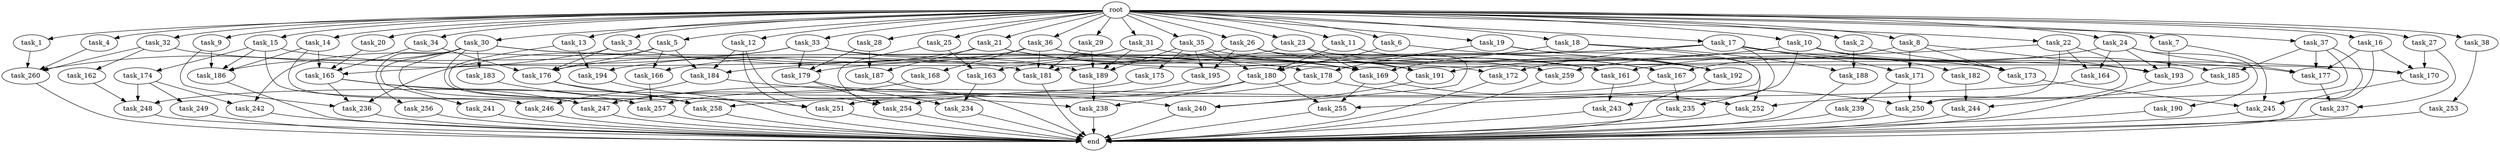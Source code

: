 digraph G {
  task_162 [size="3092376453.120000"];
  task_189 [size="8847632629.760000"];
  task_260 [size="10823317585.920000"];
  task_240 [size="6356551598.080000"];
  task_15 [size="10.240000"];
  task_7 [size="10.240000"];
  task_161 [size="3264175144.960000"];
  task_9 [size="10.240000"];
  task_163 [size="11166914969.600000"];
  task_183 [size="3092376453.120000"];
  task_4 [size="10.240000"];
  task_179 [size="13572096655.360001"];
  task_166 [size="1546188226.560000"];
  task_13 [size="10.240000"];
  task_14 [size="10.240000"];
  task_174 [size="773094113.280000"];
  task_253 [size="5497558138.880000"];
  task_3 [size="10.240000"];
  task_235 [size="5841155522.560000"];
  task_5 [size="10.240000"];
  task_192 [size="7730941132.800000"];
  task_169 [size="16664473108.480000"];
  task_20 [size="10.240000"];
  task_26 [size="10.240000"];
  task_28 [size="10.240000"];
  task_19 [size="10.240000"];
  task_175 [size="343597383.680000"];
  task_2 [size="10.240000"];
  task_186 [size="6614249635.840000"];
  task_172 [size="2147483648.000000"];
  task_251 [size="14173392076.800001"];
  task_185 [size="687194767.360000"];
  task_176 [size="17695265259.520000"];
  task_25 [size="10.240000"];
  task_190 [size="2147483648.000000"];
  task_36 [size="10.240000"];
  task_31 [size="10.240000"];
  task_188 [size="2147483648.000000"];
  task_191 [size="13142599925.760000"];
  task_23 [size="10.240000"];
  task_164 [size="7645041786.880000"];
  task_165 [size="12197707120.639999"];
  task_194 [size="1717986918.400000"];
  task_238 [size="10307921510.400000"];
  task_257 [size="15891378995.200001"];
  task_237 [size="6871947673.600000"];
  task_29 [size="10.240000"];
  task_1 [size="10.240000"];
  task_30 [size="10.240000"];
  task_195 [size="4552665333.760000"];
  task_173 [size="8504035246.080000"];
  task_236 [size="5239860101.120000"];
  task_171 [size="2920577761.280000"];
  task_193 [size="6012954214.400001"];
  task_184 [size="10136122818.559999"];
  task_244 [size="14087492730.880001"];
  task_24 [size="10.240000"];
  task_18 [size="10.240000"];
  task_167 [size="13829794693.120001"];
  task_243 [size="6270652252.160000"];
  task_249 [size="8589934592.000000"];
  task_254 [size="10737418240.000000"];
  task_242 [size="9363028705.280001"];
  task_170 [size="12111807774.719999"];
  task_245 [size="11424613007.360001"];
  task_32 [size="10.240000"];
  task_12 [size="10.240000"];
  task_22 [size="10.240000"];
  task_248 [size="13572096655.360001"];
  task_168 [size="1374389534.720000"];
  task_21 [size="10.240000"];
  task_177 [size="11854109736.960001"];
  task_256 [size="3092376453.120000"];
  task_16 [size="10.240000"];
  task_259 [size="6270652252.160000"];
  task_246 [size="1546188226.560000"];
  task_8 [size="10.240000"];
  task_34 [size="10.240000"];
  task_180 [size="5583457484.800000"];
  root [size="0.000000"];
  task_17 [size="10.240000"];
  end [size="0.000000"];
  task_178 [size="4466765987.840000"];
  task_10 [size="10.240000"];
  task_27 [size="10.240000"];
  task_182 [size="343597383.680000"];
  task_6 [size="10.240000"];
  task_37 [size="10.240000"];
  task_35 [size="10.240000"];
  task_33 [size="10.240000"];
  task_241 [size="3092376453.120000"];
  task_239 [size="2147483648.000000"];
  task_38 [size="10.240000"];
  task_234 [size="8074538516.480000"];
  task_181 [size="12197707120.639999"];
  task_255 [size="7645041786.880000"];
  task_247 [size="8933531975.680000"];
  task_187 [size="17179869184.000000"];
  task_11 [size="10.240000"];
  task_258 [size="16234976378.880001"];
  task_250 [size="9363028705.280001"];
  task_252 [size="9019431321.600000"];

  task_162 -> task_248 [size="75497472.000000"];
  task_189 -> task_238 [size="33554432.000000"];
  task_260 -> end [size="1.000000"];
  task_240 -> end [size="1.000000"];
  task_15 -> task_186 [size="75497472.000000"];
  task_15 -> task_161 [size="75497472.000000"];
  task_15 -> task_174 [size="75497472.000000"];
  task_15 -> task_246 [size="75497472.000000"];
  task_7 -> task_193 [size="33554432.000000"];
  task_7 -> task_245 [size="33554432.000000"];
  task_161 -> task_243 [size="536870912.000000"];
  task_9 -> task_186 [size="134217728.000000"];
  task_9 -> task_236 [size="134217728.000000"];
  task_163 -> task_234 [size="33554432.000000"];
  task_183 -> task_251 [size="134217728.000000"];
  task_4 -> task_260 [size="209715200.000000"];
  task_179 -> task_234 [size="75497472.000000"];
  task_179 -> task_254 [size="75497472.000000"];
  task_166 -> task_257 [size="411041792.000000"];
  task_13 -> task_258 [size="33554432.000000"];
  task_13 -> task_194 [size="33554432.000000"];
  task_14 -> task_186 [size="134217728.000000"];
  task_14 -> task_165 [size="134217728.000000"];
  task_14 -> task_247 [size="134217728.000000"];
  task_174 -> task_242 [size="838860800.000000"];
  task_174 -> task_249 [size="838860800.000000"];
  task_174 -> task_248 [size="838860800.000000"];
  task_253 -> end [size="1.000000"];
  task_3 -> task_176 [size="134217728.000000"];
  task_3 -> task_260 [size="134217728.000000"];
  task_3 -> task_172 [size="134217728.000000"];
  task_235 -> end [size="1.000000"];
  task_5 -> task_176 [size="75497472.000000"];
  task_5 -> task_242 [size="75497472.000000"];
  task_5 -> task_166 [size="75497472.000000"];
  task_5 -> task_184 [size="75497472.000000"];
  task_192 -> end [size="1.000000"];
  task_169 -> task_252 [size="536870912.000000"];
  task_169 -> task_255 [size="536870912.000000"];
  task_20 -> task_165 [size="301989888.000000"];
  task_26 -> task_191 [size="411041792.000000"];
  task_26 -> task_179 [size="411041792.000000"];
  task_26 -> task_195 [size="411041792.000000"];
  task_26 -> task_173 [size="411041792.000000"];
  task_28 -> task_179 [size="838860800.000000"];
  task_28 -> task_187 [size="838860800.000000"];
  task_19 -> task_178 [size="134217728.000000"];
  task_19 -> task_252 [size="134217728.000000"];
  task_19 -> task_192 [size="134217728.000000"];
  task_175 -> task_248 [size="411041792.000000"];
  task_2 -> task_188 [size="134217728.000000"];
  task_2 -> task_173 [size="134217728.000000"];
  task_186 -> end [size="1.000000"];
  task_172 -> end [size="1.000000"];
  task_251 -> end [size="1.000000"];
  task_185 -> task_252 [size="209715200.000000"];
  task_176 -> task_258 [size="838860800.000000"];
  task_176 -> task_238 [size="838860800.000000"];
  task_25 -> task_234 [size="679477248.000000"];
  task_25 -> task_163 [size="679477248.000000"];
  task_190 -> end [size="1.000000"];
  task_36 -> task_168 [size="134217728.000000"];
  task_36 -> task_181 [size="134217728.000000"];
  task_36 -> task_193 [size="134217728.000000"];
  task_36 -> task_170 [size="134217728.000000"];
  task_36 -> task_194 [size="134217728.000000"];
  task_31 -> task_189 [size="75497472.000000"];
  task_31 -> task_166 [size="75497472.000000"];
  task_31 -> task_173 [size="75497472.000000"];
  task_188 -> end [size="1.000000"];
  task_191 -> task_240 [size="134217728.000000"];
  task_23 -> task_163 [size="411041792.000000"];
  task_23 -> task_192 [size="411041792.000000"];
  task_23 -> task_169 [size="411041792.000000"];
  task_23 -> task_240 [size="411041792.000000"];
  task_164 -> task_258 [size="411041792.000000"];
  task_165 -> task_236 [size="301989888.000000"];
  task_165 -> task_247 [size="301989888.000000"];
  task_165 -> task_257 [size="301989888.000000"];
  task_194 -> end [size="1.000000"];
  task_238 -> end [size="1.000000"];
  task_257 -> end [size="1.000000"];
  task_237 -> end [size="1.000000"];
  task_29 -> task_181 [size="679477248.000000"];
  task_29 -> task_189 [size="679477248.000000"];
  task_1 -> task_260 [size="411041792.000000"];
  task_30 -> task_178 [size="301989888.000000"];
  task_30 -> task_186 [size="301989888.000000"];
  task_30 -> task_169 [size="301989888.000000"];
  task_30 -> task_258 [size="301989888.000000"];
  task_30 -> task_183 [size="301989888.000000"];
  task_30 -> task_256 [size="301989888.000000"];
  task_30 -> task_241 [size="301989888.000000"];
  task_30 -> task_257 [size="301989888.000000"];
  task_195 -> task_251 [size="411041792.000000"];
  task_173 -> task_245 [size="209715200.000000"];
  task_236 -> end [size="1.000000"];
  task_171 -> task_250 [size="209715200.000000"];
  task_171 -> task_239 [size="209715200.000000"];
  task_193 -> end [size="1.000000"];
  task_184 -> task_246 [size="75497472.000000"];
  task_184 -> task_240 [size="75497472.000000"];
  task_244 -> end [size="1.000000"];
  task_24 -> task_161 [size="209715200.000000"];
  task_24 -> task_190 [size="209715200.000000"];
  task_24 -> task_164 [size="209715200.000000"];
  task_24 -> task_177 [size="209715200.000000"];
  task_24 -> task_193 [size="209715200.000000"];
  task_18 -> task_188 [size="75497472.000000"];
  task_18 -> task_169 [size="75497472.000000"];
  task_18 -> task_255 [size="75497472.000000"];
  task_167 -> task_235 [size="536870912.000000"];
  task_167 -> task_257 [size="536870912.000000"];
  task_243 -> end [size="1.000000"];
  task_249 -> end [size="1.000000"];
  task_254 -> end [size="1.000000"];
  task_242 -> end [size="1.000000"];
  task_170 -> end [size="1.000000"];
  task_245 -> end [size="1.000000"];
  task_32 -> task_162 [size="301989888.000000"];
  task_32 -> task_181 [size="301989888.000000"];
  task_32 -> task_260 [size="301989888.000000"];
  task_12 -> task_251 [size="838860800.000000"];
  task_12 -> task_254 [size="838860800.000000"];
  task_12 -> task_184 [size="838860800.000000"];
  task_22 -> task_244 [size="536870912.000000"];
  task_22 -> task_250 [size="536870912.000000"];
  task_22 -> task_164 [size="536870912.000000"];
  task_22 -> task_259 [size="536870912.000000"];
  task_248 -> end [size="1.000000"];
  task_168 -> task_247 [size="301989888.000000"];
  task_21 -> task_167 [size="838860800.000000"];
  task_21 -> task_176 [size="838860800.000000"];
  task_21 -> task_169 [size="838860800.000000"];
  task_21 -> task_191 [size="838860800.000000"];
  task_21 -> task_187 [size="838860800.000000"];
  task_177 -> task_237 [size="536870912.000000"];
  task_256 -> end [size="1.000000"];
  task_16 -> task_177 [size="838860800.000000"];
  task_16 -> task_245 [size="838860800.000000"];
  task_16 -> task_170 [size="838860800.000000"];
  task_259 -> end [size="1.000000"];
  task_246 -> end [size="1.000000"];
  task_8 -> task_167 [size="209715200.000000"];
  task_8 -> task_171 [size="209715200.000000"];
  task_8 -> task_173 [size="209715200.000000"];
  task_8 -> task_193 [size="209715200.000000"];
  task_34 -> task_176 [size="679477248.000000"];
  task_34 -> task_165 [size="679477248.000000"];
  task_180 -> task_255 [size="134217728.000000"];
  task_180 -> task_247 [size="134217728.000000"];
  task_180 -> task_238 [size="134217728.000000"];
  root -> task_26 [size="1.000000"];
  root -> task_8 [size="1.000000"];
  root -> task_34 [size="1.000000"];
  root -> task_28 [size="1.000000"];
  root -> task_15 [size="1.000000"];
  root -> task_29 [size="1.000000"];
  root -> task_17 [size="1.000000"];
  root -> task_9 [size="1.000000"];
  root -> task_6 [size="1.000000"];
  root -> task_2 [size="1.000000"];
  root -> task_10 [size="1.000000"];
  root -> task_27 [size="1.000000"];
  root -> task_7 [size="1.000000"];
  root -> task_4 [size="1.000000"];
  root -> task_24 [size="1.000000"];
  root -> task_25 [size="1.000000"];
  root -> task_18 [size="1.000000"];
  root -> task_20 [size="1.000000"];
  root -> task_35 [size="1.000000"];
  root -> task_13 [size="1.000000"];
  root -> task_31 [size="1.000000"];
  root -> task_14 [size="1.000000"];
  root -> task_1 [size="1.000000"];
  root -> task_23 [size="1.000000"];
  root -> task_11 [size="1.000000"];
  root -> task_3 [size="1.000000"];
  root -> task_37 [size="1.000000"];
  root -> task_32 [size="1.000000"];
  root -> task_5 [size="1.000000"];
  root -> task_12 [size="1.000000"];
  root -> task_38 [size="1.000000"];
  root -> task_22 [size="1.000000"];
  root -> task_19 [size="1.000000"];
  root -> task_33 [size="1.000000"];
  root -> task_36 [size="1.000000"];
  root -> task_21 [size="1.000000"];
  root -> task_16 [size="1.000000"];
  root -> task_30 [size="1.000000"];
  task_17 -> task_181 [size="75497472.000000"];
  task_17 -> task_172 [size="75497472.000000"];
  task_17 -> task_243 [size="75497472.000000"];
  task_17 -> task_177 [size="75497472.000000"];
  task_17 -> task_184 [size="75497472.000000"];
  task_17 -> task_171 [size="75497472.000000"];
  task_17 -> task_170 [size="75497472.000000"];
  task_178 -> task_250 [size="134217728.000000"];
  task_178 -> task_254 [size="134217728.000000"];
  task_10 -> task_182 [size="33554432.000000"];
  task_10 -> task_235 [size="33554432.000000"];
  task_10 -> task_191 [size="33554432.000000"];
  task_10 -> task_185 [size="33554432.000000"];
  task_27 -> task_237 [size="134217728.000000"];
  task_27 -> task_170 [size="134217728.000000"];
  task_182 -> task_244 [size="838860800.000000"];
  task_6 -> task_180 [size="209715200.000000"];
  task_6 -> task_192 [size="209715200.000000"];
  task_37 -> task_250 [size="33554432.000000"];
  task_37 -> task_177 [size="33554432.000000"];
  task_37 -> task_245 [size="33554432.000000"];
  task_37 -> task_185 [size="33554432.000000"];
  task_35 -> task_189 [size="33554432.000000"];
  task_35 -> task_195 [size="33554432.000000"];
  task_35 -> task_175 [size="33554432.000000"];
  task_35 -> task_161 [size="33554432.000000"];
  task_35 -> task_180 [size="33554432.000000"];
  task_33 -> task_236 [size="75497472.000000"];
  task_33 -> task_165 [size="75497472.000000"];
  task_33 -> task_189 [size="75497472.000000"];
  task_33 -> task_259 [size="75497472.000000"];
  task_33 -> task_179 [size="75497472.000000"];
  task_241 -> end [size="1.000000"];
  task_239 -> end [size="1.000000"];
  task_38 -> task_253 [size="536870912.000000"];
  task_234 -> end [size="1.000000"];
  task_181 -> end [size="1.000000"];
  task_255 -> end [size="1.000000"];
  task_247 -> end [size="1.000000"];
  task_187 -> end [size="1.000000"];
  task_11 -> task_167 [size="301989888.000000"];
  task_11 -> task_180 [size="301989888.000000"];
  task_258 -> end [size="1.000000"];
  task_250 -> end [size="1.000000"];
  task_252 -> end [size="1.000000"];
}
